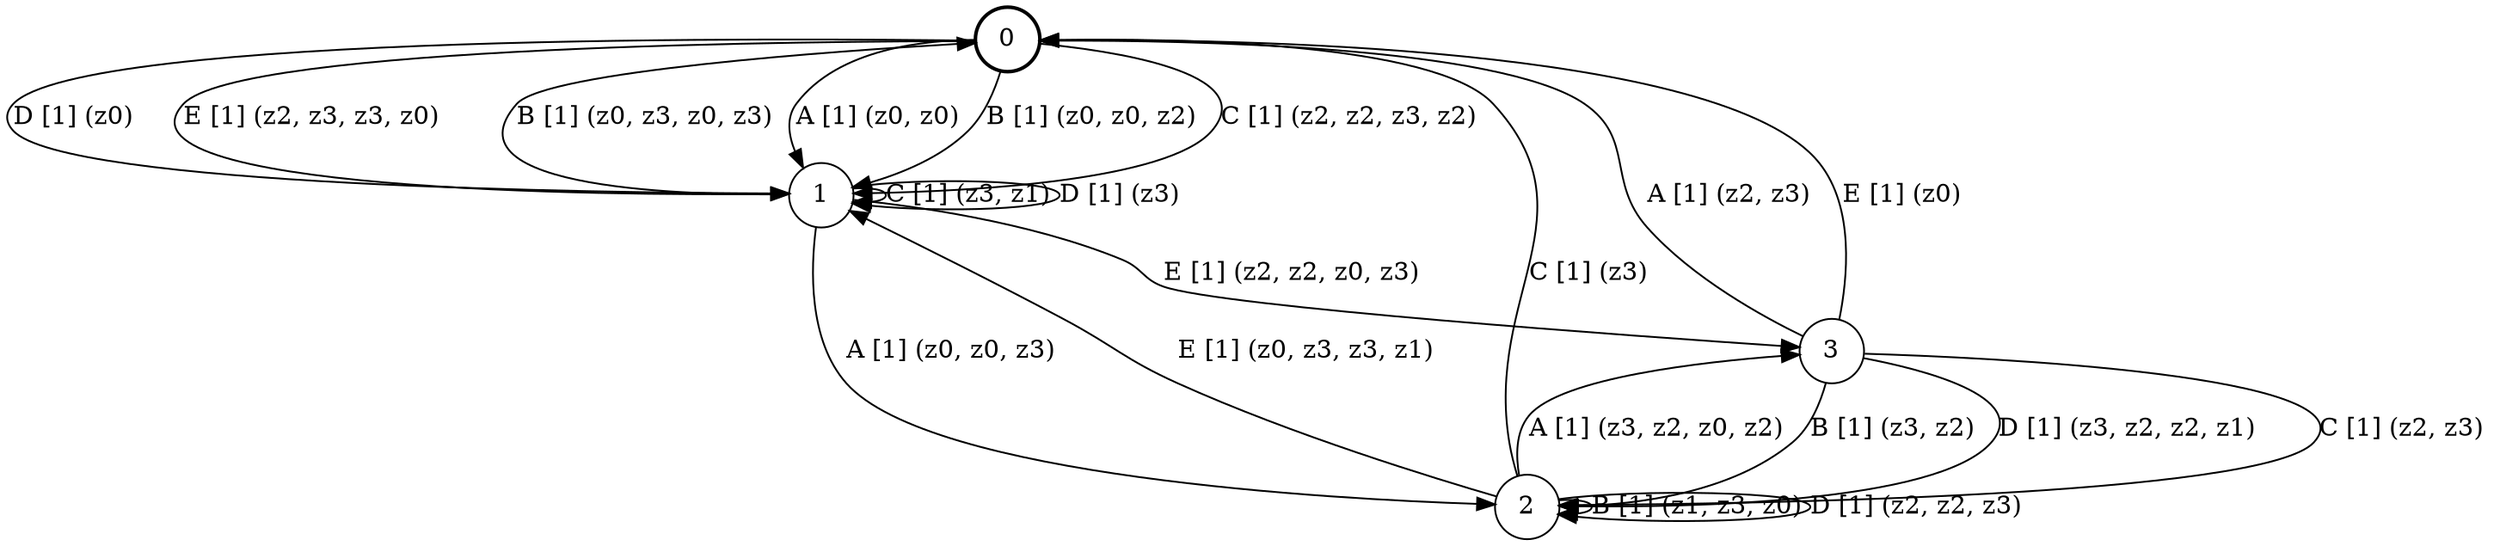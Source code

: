 # generated file, don't try to modify
# command: dot -Tpng <filename> > tree.png
digraph Automaton {
    node [shape = circle];
    0 [style = "bold"];
    0 -> 1 [label = "A [1] (z0, z0) "];
    0 -> 1 [label = "B [1] (z0, z0, z2) "];
    0 -> 1 [label = "C [1] (z2, z2, z3, z2) "];
    0 -> 1 [label = "D [1] (z0) "];
    0 -> 1 [label = "E [1] (z2, z3, z3, z0) "];
    1 -> 2 [label = "A [1] (z0, z0, z3) "];
    1 -> 0 [label = "B [1] (z0, z3, z0, z3) "];
    1 -> 1 [label = "C [1] (z3, z1) "];
    1 -> 1 [label = "D [1] (z3) "];
    1 -> 3 [label = "E [1] (z2, z2, z0, z3) "];
    2 -> 3 [label = "A [1] (z3, z2, z0, z2) "];
    2 -> 2 [label = "B [1] (z1, z3, z0) "];
    2 -> 0 [label = "C [1] (z3) "];
    2 -> 2 [label = "D [1] (z2, z2, z3) "];
    2 -> 1 [label = "E [1] (z0, z3, z3, z1) "];
    3 -> 0 [label = "A [1] (z2, z3) "];
    3 -> 2 [label = "B [1] (z3, z2) "];
    3 -> 2 [label = "C [1] (z2, z3) "];
    3 -> 2 [label = "D [1] (z3, z2, z2, z1) "];
    3 -> 0 [label = "E [1] (z0) "];
}
